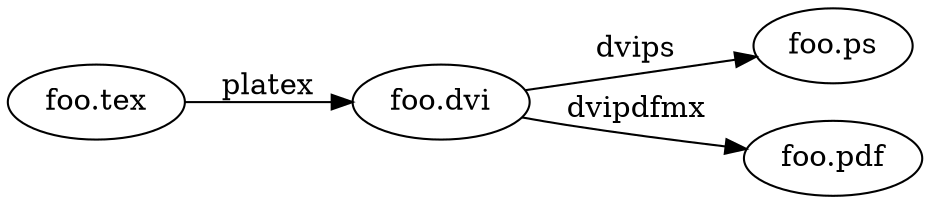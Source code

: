 digraph g {
 graph [rankdir = LR];
 "foo.tex" -> "foo.dvi" [label = "platex"];
 "foo.dvi" -> "foo.ps"  [label = "dvips"];
 "foo.dvi" -> "foo.pdf" [label = "dvipdfmx"];
}
